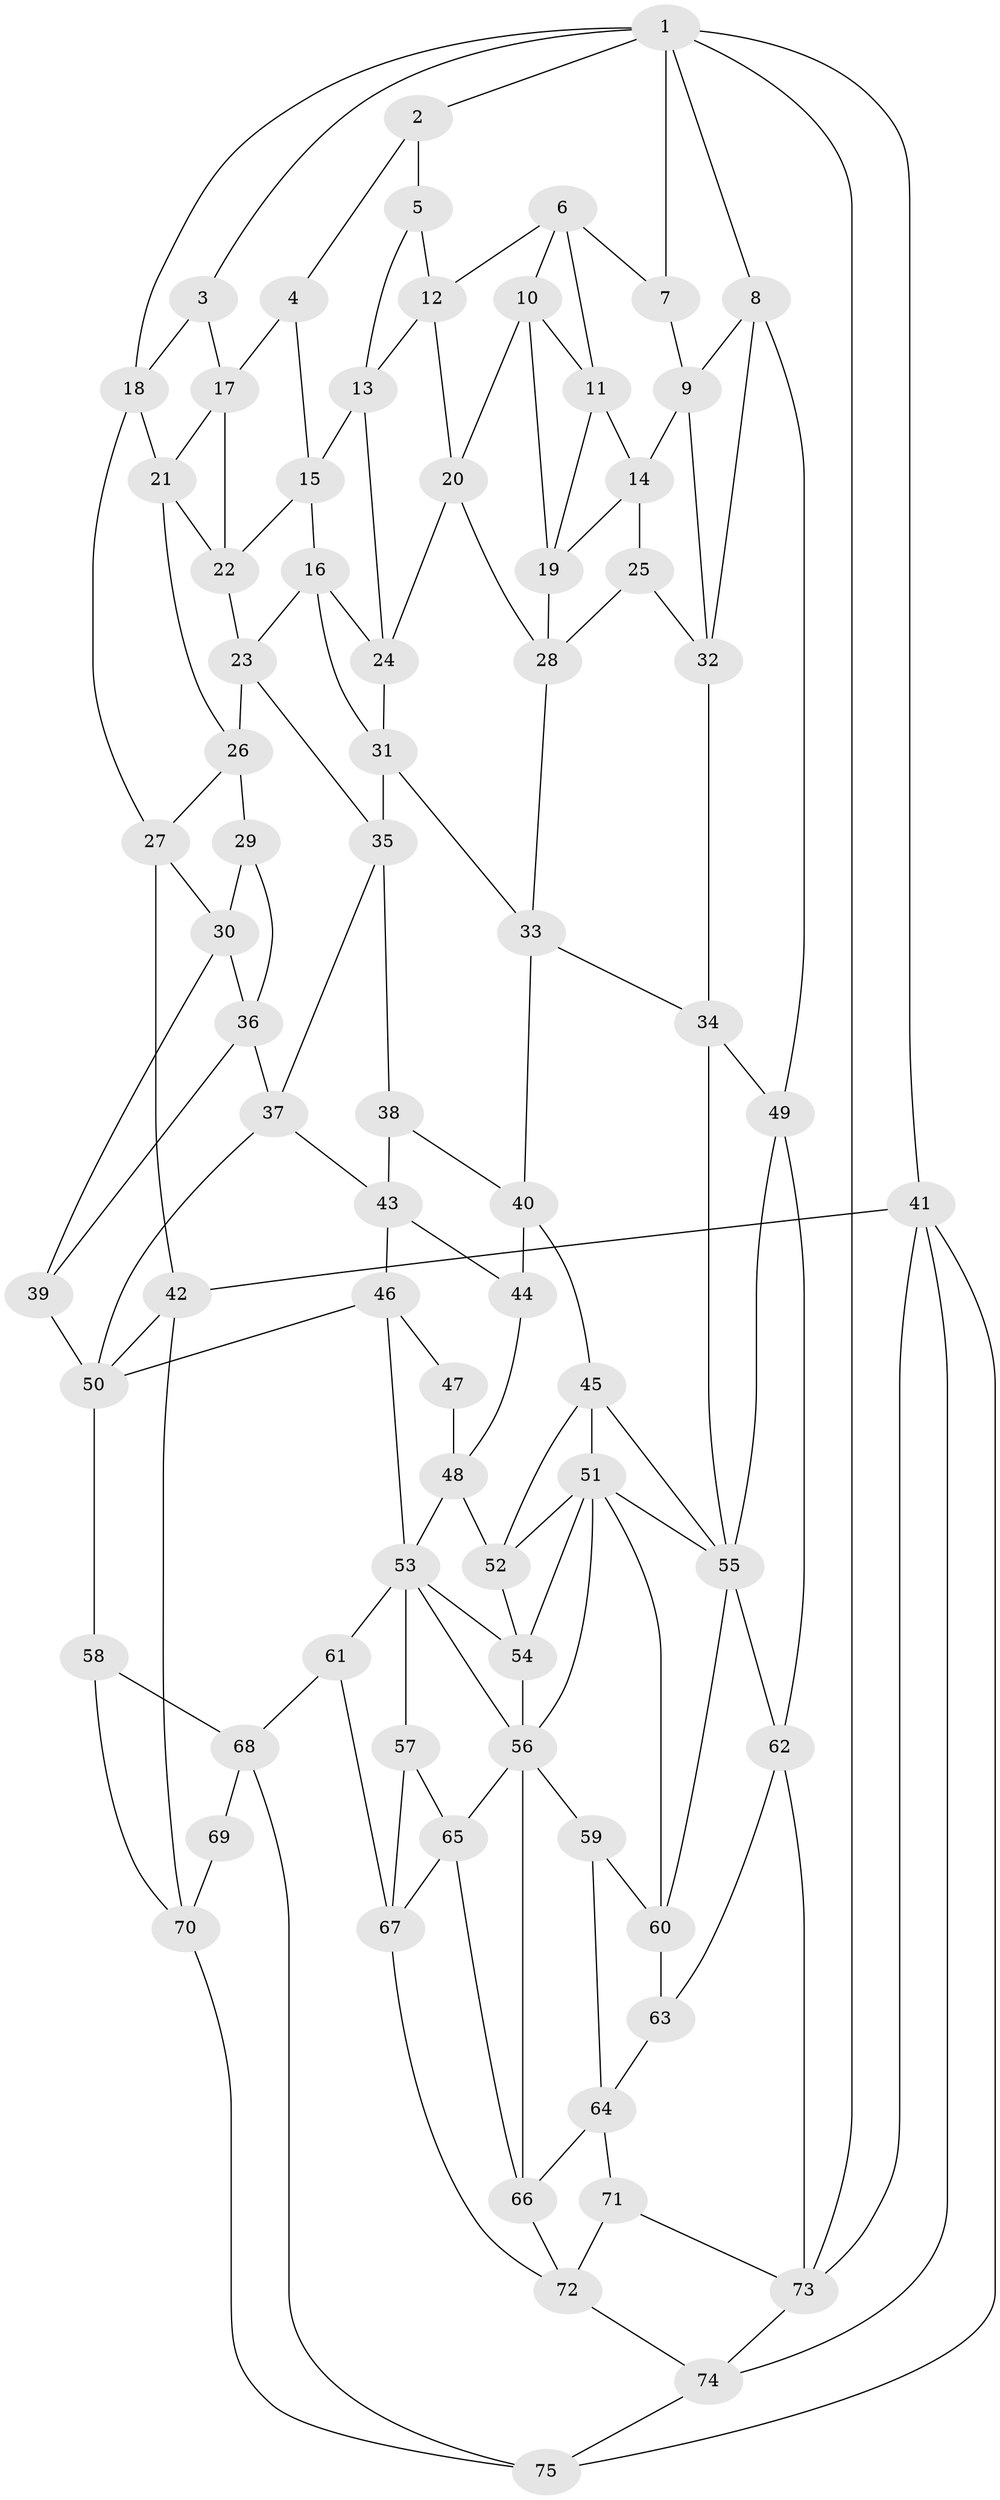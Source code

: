 // original degree distribution, {3: 0.02666666666666667, 6: 0.24, 4: 0.22666666666666666, 5: 0.5066666666666667}
// Generated by graph-tools (version 1.1) at 2025/27/03/09/25 03:27:11]
// undirected, 75 vertices, 147 edges
graph export_dot {
graph [start="1"]
  node [color=gray90,style=filled];
  1;
  2;
  3;
  4;
  5;
  6;
  7;
  8;
  9;
  10;
  11;
  12;
  13;
  14;
  15;
  16;
  17;
  18;
  19;
  20;
  21;
  22;
  23;
  24;
  25;
  26;
  27;
  28;
  29;
  30;
  31;
  32;
  33;
  34;
  35;
  36;
  37;
  38;
  39;
  40;
  41;
  42;
  43;
  44;
  45;
  46;
  47;
  48;
  49;
  50;
  51;
  52;
  53;
  54;
  55;
  56;
  57;
  58;
  59;
  60;
  61;
  62;
  63;
  64;
  65;
  66;
  67;
  68;
  69;
  70;
  71;
  72;
  73;
  74;
  75;
  1 -- 2 [weight=1.0];
  1 -- 3 [weight=1.0];
  1 -- 7 [weight=1.0];
  1 -- 8 [weight=1.0];
  1 -- 18 [weight=1.0];
  1 -- 41 [weight=1.0];
  1 -- 73 [weight=1.0];
  2 -- 4 [weight=1.0];
  2 -- 5 [weight=1.0];
  3 -- 17 [weight=1.0];
  3 -- 18 [weight=1.0];
  4 -- 15 [weight=1.0];
  4 -- 17 [weight=1.0];
  5 -- 12 [weight=1.0];
  5 -- 13 [weight=1.0];
  6 -- 7 [weight=1.0];
  6 -- 10 [weight=1.0];
  6 -- 11 [weight=1.0];
  6 -- 12 [weight=1.0];
  7 -- 9 [weight=1.0];
  8 -- 9 [weight=1.0];
  8 -- 32 [weight=1.0];
  8 -- 49 [weight=1.0];
  9 -- 14 [weight=1.0];
  9 -- 32 [weight=1.0];
  10 -- 11 [weight=1.0];
  10 -- 19 [weight=1.0];
  10 -- 20 [weight=1.0];
  11 -- 14 [weight=1.0];
  11 -- 19 [weight=1.0];
  12 -- 13 [weight=1.0];
  12 -- 20 [weight=1.0];
  13 -- 15 [weight=1.0];
  13 -- 24 [weight=1.0];
  14 -- 19 [weight=1.0];
  14 -- 25 [weight=1.0];
  15 -- 16 [weight=1.0];
  15 -- 22 [weight=1.0];
  16 -- 23 [weight=1.0];
  16 -- 24 [weight=1.0];
  16 -- 31 [weight=1.0];
  17 -- 21 [weight=1.0];
  17 -- 22 [weight=1.0];
  18 -- 21 [weight=1.0];
  18 -- 27 [weight=1.0];
  19 -- 28 [weight=1.0];
  20 -- 24 [weight=1.0];
  20 -- 28 [weight=1.0];
  21 -- 22 [weight=1.0];
  21 -- 26 [weight=1.0];
  22 -- 23 [weight=1.0];
  23 -- 26 [weight=1.0];
  23 -- 35 [weight=1.0];
  24 -- 31 [weight=1.0];
  25 -- 28 [weight=1.0];
  25 -- 32 [weight=1.0];
  26 -- 27 [weight=1.0];
  26 -- 29 [weight=1.0];
  27 -- 30 [weight=1.0];
  27 -- 42 [weight=1.0];
  28 -- 33 [weight=1.0];
  29 -- 30 [weight=1.0];
  29 -- 36 [weight=1.0];
  30 -- 36 [weight=1.0];
  30 -- 39 [weight=1.0];
  31 -- 33 [weight=1.0];
  31 -- 35 [weight=1.0];
  32 -- 34 [weight=1.0];
  33 -- 34 [weight=1.0];
  33 -- 40 [weight=1.0];
  34 -- 49 [weight=1.0];
  34 -- 55 [weight=1.0];
  35 -- 37 [weight=1.0];
  35 -- 38 [weight=1.0];
  36 -- 37 [weight=1.0];
  36 -- 39 [weight=1.0];
  37 -- 43 [weight=1.0];
  37 -- 50 [weight=1.0];
  38 -- 40 [weight=1.0];
  38 -- 43 [weight=1.0];
  39 -- 50 [weight=2.0];
  40 -- 44 [weight=1.0];
  40 -- 45 [weight=1.0];
  41 -- 42 [weight=1.0];
  41 -- 73 [weight=1.0];
  41 -- 74 [weight=1.0];
  41 -- 75 [weight=1.0];
  42 -- 50 [weight=1.0];
  42 -- 70 [weight=1.0];
  43 -- 44 [weight=1.0];
  43 -- 46 [weight=1.0];
  44 -- 48 [weight=1.0];
  45 -- 51 [weight=1.0];
  45 -- 52 [weight=1.0];
  45 -- 55 [weight=1.0];
  46 -- 47 [weight=1.0];
  46 -- 50 [weight=1.0];
  46 -- 53 [weight=1.0];
  47 -- 48 [weight=1.0];
  48 -- 52 [weight=1.0];
  48 -- 53 [weight=1.0];
  49 -- 55 [weight=1.0];
  49 -- 62 [weight=1.0];
  50 -- 58 [weight=1.0];
  51 -- 52 [weight=1.0];
  51 -- 54 [weight=1.0];
  51 -- 55 [weight=1.0];
  51 -- 56 [weight=1.0];
  51 -- 60 [weight=1.0];
  52 -- 54 [weight=2.0];
  53 -- 54 [weight=1.0];
  53 -- 56 [weight=1.0];
  53 -- 57 [weight=1.0];
  53 -- 61 [weight=1.0];
  54 -- 56 [weight=1.0];
  55 -- 60 [weight=1.0];
  55 -- 62 [weight=1.0];
  56 -- 59 [weight=1.0];
  56 -- 65 [weight=1.0];
  56 -- 66 [weight=1.0];
  57 -- 65 [weight=1.0];
  57 -- 67 [weight=1.0];
  58 -- 68 [weight=1.0];
  58 -- 70 [weight=1.0];
  59 -- 60 [weight=1.0];
  59 -- 64 [weight=1.0];
  60 -- 63 [weight=1.0];
  61 -- 67 [weight=1.0];
  61 -- 68 [weight=1.0];
  62 -- 63 [weight=1.0];
  62 -- 73 [weight=1.0];
  63 -- 64 [weight=1.0];
  64 -- 66 [weight=1.0];
  64 -- 71 [weight=1.0];
  65 -- 66 [weight=1.0];
  65 -- 67 [weight=1.0];
  66 -- 72 [weight=1.0];
  67 -- 72 [weight=1.0];
  68 -- 69 [weight=1.0];
  68 -- 75 [weight=1.0];
  69 -- 70 [weight=1.0];
  70 -- 75 [weight=1.0];
  71 -- 72 [weight=1.0];
  71 -- 73 [weight=1.0];
  72 -- 74 [weight=1.0];
  73 -- 74 [weight=1.0];
  74 -- 75 [weight=1.0];
}
